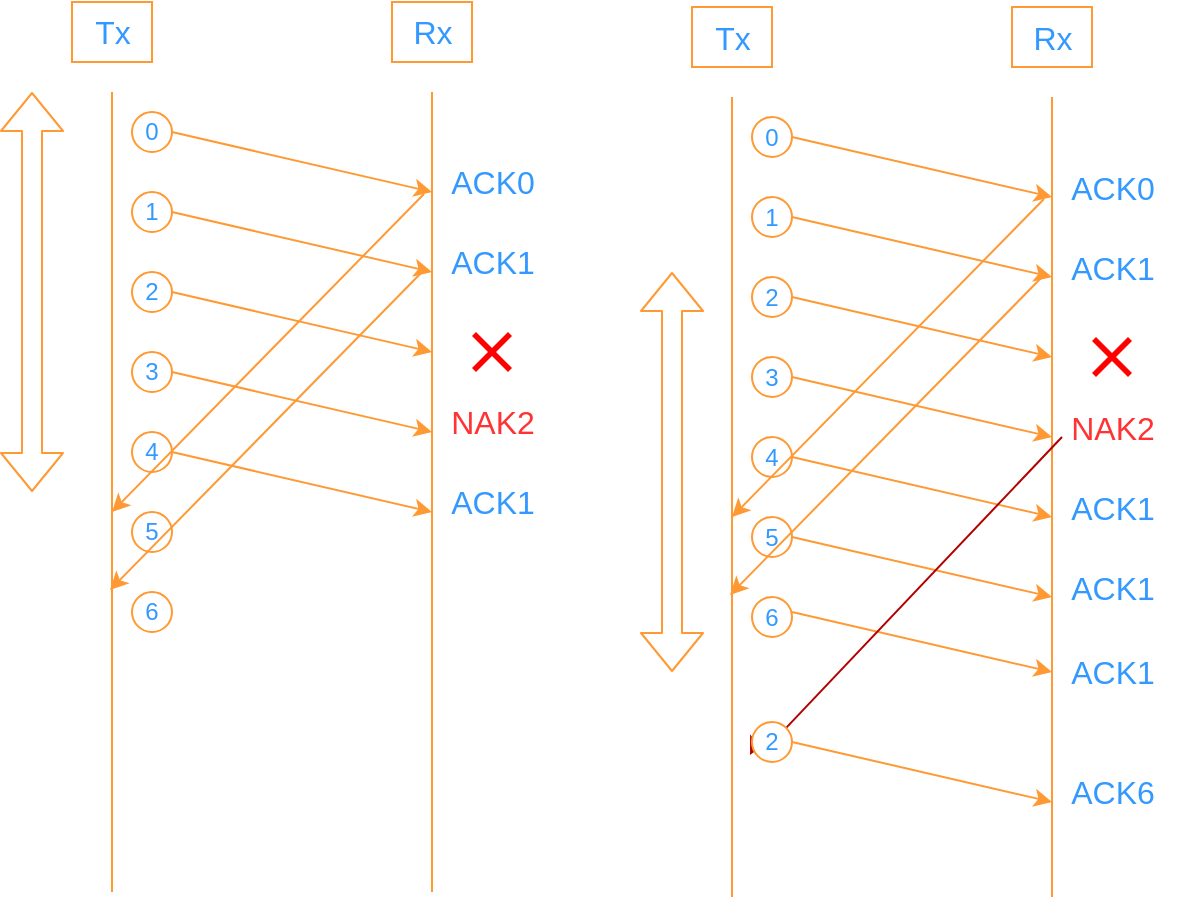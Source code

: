 <mxfile>
    <diagram id="IgW65GMP4rbCvjquv3Y-" name="第 1 页">
        <mxGraphModel dx="770" dy="1147" grid="1" gridSize="10" guides="1" tooltips="1" connect="1" arrows="1" fold="1" page="1" pageScale="1" pageWidth="827" pageHeight="1169" math="0" shadow="0">
            <root>
                <mxCell id="0"/>
                <mxCell id="1" parent="0"/>
                <mxCell id="2" value="" style="endArrow=none;html=1;strokeColor=#FF9933;fontColor=#3399FF;" edge="1" parent="1">
                    <mxGeometry width="50" height="50" relative="1" as="geometry">
                        <mxPoint x="170" y="695" as="sourcePoint"/>
                        <mxPoint x="170" y="295" as="targetPoint"/>
                    </mxGeometry>
                </mxCell>
                <mxCell id="3" value="" style="endArrow=none;html=1;strokeColor=#FF9933;fontColor=#3399FF;" edge="1" parent="1">
                    <mxGeometry width="50" height="50" relative="1" as="geometry">
                        <mxPoint x="330" y="695" as="sourcePoint"/>
                        <mxPoint x="330" y="295" as="targetPoint"/>
                    </mxGeometry>
                </mxCell>
                <mxCell id="4" value="&lt;font style=&quot;font-size: 16px;&quot;&gt;Tx&lt;/font&gt;" style="text;html=1;align=center;verticalAlign=middle;resizable=0;points=[];autosize=1;strokeColor=#FF9933;fillColor=none;fontColor=#3399FF;" vertex="1" parent="1">
                    <mxGeometry x="150" y="250" width="40" height="30" as="geometry"/>
                </mxCell>
                <mxCell id="5" value="&lt;font style=&quot;font-size: 16px;&quot;&gt;Rx&lt;/font&gt;" style="text;html=1;align=center;verticalAlign=middle;resizable=0;points=[];autosize=1;strokeColor=#FF9933;fillColor=none;fontColor=#3399FF;" vertex="1" parent="1">
                    <mxGeometry x="310" y="250" width="40" height="30" as="geometry"/>
                </mxCell>
                <mxCell id="6" style="edgeStyle=none;html=1;exitX=1;exitY=0.5;exitDx=0;exitDy=0;strokeColor=#FF9933;fontColor=#3399FF;" edge="1" parent="1" source="7">
                    <mxGeometry relative="1" as="geometry">
                        <mxPoint x="330" y="345" as="targetPoint"/>
                    </mxGeometry>
                </mxCell>
                <mxCell id="7" value="0" style="ellipse;whiteSpace=wrap;html=1;aspect=fixed;strokeColor=#FF9933;fontColor=#3399FF;" vertex="1" parent="1">
                    <mxGeometry x="180" y="305" width="20" height="20" as="geometry"/>
                </mxCell>
                <mxCell id="8" value="1" style="ellipse;whiteSpace=wrap;html=1;aspect=fixed;strokeColor=#FF9933;fontColor=#3399FF;" vertex="1" parent="1">
                    <mxGeometry x="180" y="345" width="20" height="20" as="geometry"/>
                </mxCell>
                <mxCell id="9" value="2" style="ellipse;whiteSpace=wrap;html=1;aspect=fixed;strokeColor=#FF9933;fontColor=#3399FF;" vertex="1" parent="1">
                    <mxGeometry x="180" y="385" width="20" height="20" as="geometry"/>
                </mxCell>
                <mxCell id="10" value="3" style="ellipse;whiteSpace=wrap;html=1;aspect=fixed;strokeColor=#FF9933;fontColor=#3399FF;" vertex="1" parent="1">
                    <mxGeometry x="180" y="425" width="20" height="20" as="geometry"/>
                </mxCell>
                <mxCell id="11" value="4" style="ellipse;whiteSpace=wrap;html=1;aspect=fixed;strokeColor=#FF9933;fontColor=#3399FF;" vertex="1" parent="1">
                    <mxGeometry x="180" y="465" width="20" height="20" as="geometry"/>
                </mxCell>
                <mxCell id="12" value="5" style="ellipse;whiteSpace=wrap;html=1;aspect=fixed;strokeColor=#FF9933;fontColor=#3399FF;" vertex="1" parent="1">
                    <mxGeometry x="180" y="505" width="20" height="20" as="geometry"/>
                </mxCell>
                <mxCell id="13" value="6" style="ellipse;whiteSpace=wrap;html=1;aspect=fixed;strokeColor=#FF9933;fontColor=#3399FF;" vertex="1" parent="1">
                    <mxGeometry x="180" y="545" width="20" height="20" as="geometry"/>
                </mxCell>
                <mxCell id="14" value="" style="shape=flexArrow;endArrow=classic;startArrow=classic;html=1;strokeColor=#FF9933;fontColor=#3399FF;" edge="1" parent="1">
                    <mxGeometry width="100" height="100" relative="1" as="geometry">
                        <mxPoint x="130" y="495" as="sourcePoint"/>
                        <mxPoint x="130" y="295" as="targetPoint"/>
                    </mxGeometry>
                </mxCell>
                <mxCell id="15" style="edgeStyle=none;html=1;exitX=1;exitY=0.5;exitDx=0;exitDy=0;strokeColor=#FF9933;fontColor=#3399FF;" edge="1" parent="1">
                    <mxGeometry relative="1" as="geometry">
                        <mxPoint x="330" y="385" as="targetPoint"/>
                        <mxPoint x="200" y="355" as="sourcePoint"/>
                    </mxGeometry>
                </mxCell>
                <mxCell id="16" style="edgeStyle=none;html=1;exitX=1;exitY=0.5;exitDx=0;exitDy=0;strokeColor=#FF9933;fontColor=#3399FF;" edge="1" parent="1">
                    <mxGeometry relative="1" as="geometry">
                        <mxPoint x="330" y="425" as="targetPoint"/>
                        <mxPoint x="200" y="395" as="sourcePoint"/>
                    </mxGeometry>
                </mxCell>
                <mxCell id="17" style="edgeStyle=none;html=1;exitX=1;exitY=0.5;exitDx=0;exitDy=0;strokeColor=#FF9933;fontColor=#3399FF;" edge="1" parent="1">
                    <mxGeometry relative="1" as="geometry">
                        <mxPoint x="330" y="465" as="targetPoint"/>
                        <mxPoint x="200" y="435" as="sourcePoint"/>
                    </mxGeometry>
                </mxCell>
                <mxCell id="18" style="edgeStyle=none;html=1;exitX=1;exitY=0.5;exitDx=0;exitDy=0;strokeColor=#FF9933;fontColor=#3399FF;" edge="1" parent="1">
                    <mxGeometry relative="1" as="geometry">
                        <mxPoint x="330" y="505" as="targetPoint"/>
                        <mxPoint x="200" y="475" as="sourcePoint"/>
                    </mxGeometry>
                </mxCell>
                <mxCell id="19" value="&lt;span style=&quot;font-size: 16px;&quot;&gt;ACK0&lt;/span&gt;" style="text;html=1;align=center;verticalAlign=middle;resizable=0;points=[];autosize=1;strokeColor=none;fillColor=none;fontColor=#3399FF;" vertex="1" parent="1">
                    <mxGeometry x="325" y="325" width="70" height="30" as="geometry"/>
                </mxCell>
                <mxCell id="20" value="&lt;span style=&quot;font-size: 16px;&quot;&gt;ACK1&lt;/span&gt;" style="text;html=1;align=center;verticalAlign=middle;resizable=0;points=[];autosize=1;strokeColor=none;fillColor=none;fontColor=#3399FF;" vertex="1" parent="1">
                    <mxGeometry x="325" y="365" width="70" height="30" as="geometry"/>
                </mxCell>
                <mxCell id="21" value="" style="shape=mxgraph.mockup.markup.redX;fillColor=#ff0000;html=1;shadow=0;strokeColor=none;fontSize=16;fontColor=#3399FF;" vertex="1" parent="1">
                    <mxGeometry x="350" y="415" width="20" height="20" as="geometry"/>
                </mxCell>
                <mxCell id="24" value="" style="endArrow=classic;html=1;fontSize=16;exitX=0.014;exitY=0.7;exitDx=0;exitDy=0;exitPerimeter=0;strokeColor=#FF9933;fontColor=#3399FF;" edge="1" parent="1" source="19">
                    <mxGeometry width="50" height="50" relative="1" as="geometry">
                        <mxPoint x="280" y="205" as="sourcePoint"/>
                        <mxPoint x="170" y="505" as="targetPoint"/>
                    </mxGeometry>
                </mxCell>
                <mxCell id="25" value="" style="endArrow=classic;html=1;fontSize=16;exitX=0.014;exitY=0.7;exitDx=0;exitDy=0;exitPerimeter=0;strokeColor=#FF9933;fontColor=#3399FF;" edge="1" parent="1">
                    <mxGeometry width="50" height="50" relative="1" as="geometry">
                        <mxPoint x="325" y="385" as="sourcePoint"/>
                        <mxPoint x="169.02" y="544" as="targetPoint"/>
                    </mxGeometry>
                </mxCell>
                <mxCell id="26" value="&lt;span style=&quot;font-size: 16px;&quot;&gt;ACK1&lt;/span&gt;" style="text;html=1;align=center;verticalAlign=middle;resizable=0;points=[];autosize=1;strokeColor=none;fillColor=none;fontColor=#3399FF;" vertex="1" parent="1">
                    <mxGeometry x="325" y="485" width="70" height="30" as="geometry"/>
                </mxCell>
                <mxCell id="27" value="&lt;span style=&quot;font-size: 16px;&quot;&gt;&lt;font color=&quot;#ff3333&quot;&gt;NAK2&lt;/font&gt;&lt;/span&gt;" style="text;html=1;align=center;verticalAlign=middle;resizable=0;points=[];autosize=1;strokeColor=none;fillColor=none;fontColor=#3399FF;" vertex="1" parent="1">
                    <mxGeometry x="325" y="445" width="70" height="30" as="geometry"/>
                </mxCell>
                <mxCell id="52" value="" style="endArrow=none;html=1;strokeColor=#FF9933;fontColor=#3399FF;" edge="1" parent="1">
                    <mxGeometry width="50" height="50" relative="1" as="geometry">
                        <mxPoint x="480" y="697.5" as="sourcePoint"/>
                        <mxPoint x="480" y="297.5" as="targetPoint"/>
                    </mxGeometry>
                </mxCell>
                <mxCell id="53" value="" style="endArrow=none;html=1;strokeColor=#FF9933;fontColor=#3399FF;" edge="1" parent="1">
                    <mxGeometry width="50" height="50" relative="1" as="geometry">
                        <mxPoint x="640" y="697.5" as="sourcePoint"/>
                        <mxPoint x="640" y="297.5" as="targetPoint"/>
                    </mxGeometry>
                </mxCell>
                <mxCell id="54" value="&lt;font style=&quot;font-size: 16px;&quot;&gt;Tx&lt;/font&gt;" style="text;html=1;align=center;verticalAlign=middle;resizable=0;points=[];autosize=1;strokeColor=#FF9933;fillColor=none;fontColor=#3399FF;" vertex="1" parent="1">
                    <mxGeometry x="460" y="252.5" width="40" height="30" as="geometry"/>
                </mxCell>
                <mxCell id="55" value="&lt;font style=&quot;font-size: 16px;&quot;&gt;Rx&lt;/font&gt;" style="text;html=1;align=center;verticalAlign=middle;resizable=0;points=[];autosize=1;strokeColor=#FF9933;fillColor=none;fontColor=#3399FF;" vertex="1" parent="1">
                    <mxGeometry x="620" y="252.5" width="40" height="30" as="geometry"/>
                </mxCell>
                <mxCell id="56" style="edgeStyle=none;html=1;exitX=1;exitY=0.5;exitDx=0;exitDy=0;strokeColor=#FF9933;fontColor=#3399FF;" edge="1" source="57" parent="1">
                    <mxGeometry relative="1" as="geometry">
                        <mxPoint x="640" y="347.5" as="targetPoint"/>
                    </mxGeometry>
                </mxCell>
                <mxCell id="57" value="0" style="ellipse;whiteSpace=wrap;html=1;aspect=fixed;strokeColor=#FF9933;fontColor=#3399FF;" vertex="1" parent="1">
                    <mxGeometry x="490" y="307.5" width="20" height="20" as="geometry"/>
                </mxCell>
                <mxCell id="58" value="1" style="ellipse;whiteSpace=wrap;html=1;aspect=fixed;strokeColor=#FF9933;fontColor=#3399FF;" vertex="1" parent="1">
                    <mxGeometry x="490" y="347.5" width="20" height="20" as="geometry"/>
                </mxCell>
                <mxCell id="59" value="2" style="ellipse;whiteSpace=wrap;html=1;aspect=fixed;strokeColor=#FF9933;fontColor=#3399FF;" vertex="1" parent="1">
                    <mxGeometry x="490" y="387.5" width="20" height="20" as="geometry"/>
                </mxCell>
                <mxCell id="60" value="3" style="ellipse;whiteSpace=wrap;html=1;aspect=fixed;strokeColor=#FF9933;fontColor=#3399FF;" vertex="1" parent="1">
                    <mxGeometry x="490" y="427.5" width="20" height="20" as="geometry"/>
                </mxCell>
                <mxCell id="61" value="4" style="ellipse;whiteSpace=wrap;html=1;aspect=fixed;strokeColor=#FF9933;fontColor=#3399FF;" vertex="1" parent="1">
                    <mxGeometry x="490" y="467.5" width="20" height="20" as="geometry"/>
                </mxCell>
                <mxCell id="62" value="5" style="ellipse;whiteSpace=wrap;html=1;aspect=fixed;strokeColor=#FF9933;fontColor=#3399FF;" vertex="1" parent="1">
                    <mxGeometry x="490" y="507.5" width="20" height="20" as="geometry"/>
                </mxCell>
                <mxCell id="63" value="6" style="ellipse;whiteSpace=wrap;html=1;aspect=fixed;strokeColor=#FF9933;fontColor=#3399FF;" vertex="1" parent="1">
                    <mxGeometry x="490" y="547.5" width="20" height="20" as="geometry"/>
                </mxCell>
                <mxCell id="64" value="" style="shape=flexArrow;endArrow=classic;startArrow=classic;html=1;strokeColor=#FF9933;fontColor=#3399FF;" edge="1" parent="1">
                    <mxGeometry width="100" height="100" relative="1" as="geometry">
                        <mxPoint x="450" y="585" as="sourcePoint"/>
                        <mxPoint x="450" y="385" as="targetPoint"/>
                    </mxGeometry>
                </mxCell>
                <mxCell id="65" style="edgeStyle=none;html=1;exitX=1;exitY=0.5;exitDx=0;exitDy=0;strokeColor=#FF9933;fontColor=#3399FF;" edge="1" parent="1">
                    <mxGeometry relative="1" as="geometry">
                        <mxPoint x="640" y="387.5" as="targetPoint"/>
                        <mxPoint x="510" y="357.5" as="sourcePoint"/>
                    </mxGeometry>
                </mxCell>
                <mxCell id="66" style="edgeStyle=none;html=1;exitX=1;exitY=0.5;exitDx=0;exitDy=0;strokeColor=#FF9933;fontColor=#3399FF;" edge="1" parent="1">
                    <mxGeometry relative="1" as="geometry">
                        <mxPoint x="640" y="427.5" as="targetPoint"/>
                        <mxPoint x="510" y="397.5" as="sourcePoint"/>
                    </mxGeometry>
                </mxCell>
                <mxCell id="67" style="edgeStyle=none;html=1;exitX=1;exitY=0.5;exitDx=0;exitDy=0;strokeColor=#FF9933;fontColor=#3399FF;" edge="1" parent="1">
                    <mxGeometry relative="1" as="geometry">
                        <mxPoint x="640" y="467.5" as="targetPoint"/>
                        <mxPoint x="510" y="437.5" as="sourcePoint"/>
                    </mxGeometry>
                </mxCell>
                <mxCell id="68" style="edgeStyle=none;html=1;exitX=1;exitY=0.5;exitDx=0;exitDy=0;strokeColor=#FF9933;fontColor=#3399FF;" edge="1" parent="1">
                    <mxGeometry relative="1" as="geometry">
                        <mxPoint x="640" y="507.5" as="targetPoint"/>
                        <mxPoint x="510" y="477.5" as="sourcePoint"/>
                    </mxGeometry>
                </mxCell>
                <mxCell id="69" value="&lt;span style=&quot;font-size: 16px;&quot;&gt;ACK0&lt;/span&gt;" style="text;html=1;align=center;verticalAlign=middle;resizable=0;points=[];autosize=1;strokeColor=none;fillColor=none;fontColor=#3399FF;" vertex="1" parent="1">
                    <mxGeometry x="635" y="327.5" width="70" height="30" as="geometry"/>
                </mxCell>
                <mxCell id="70" value="&lt;span style=&quot;font-size: 16px;&quot;&gt;ACK1&lt;/span&gt;" style="text;html=1;align=center;verticalAlign=middle;resizable=0;points=[];autosize=1;strokeColor=none;fillColor=none;fontColor=#3399FF;" vertex="1" parent="1">
                    <mxGeometry x="635" y="367.5" width="70" height="30" as="geometry"/>
                </mxCell>
                <mxCell id="71" value="" style="shape=mxgraph.mockup.markup.redX;fillColor=#ff0000;html=1;shadow=0;strokeColor=none;fontSize=16;fontColor=#3399FF;" vertex="1" parent="1">
                    <mxGeometry x="660" y="417.5" width="20" height="20" as="geometry"/>
                </mxCell>
                <mxCell id="72" value="" style="endArrow=classic;html=1;fontSize=16;exitX=0.014;exitY=0.7;exitDx=0;exitDy=0;exitPerimeter=0;strokeColor=#FF9933;fontColor=#3399FF;" edge="1" source="69" parent="1">
                    <mxGeometry width="50" height="50" relative="1" as="geometry">
                        <mxPoint x="590" y="207.5" as="sourcePoint"/>
                        <mxPoint x="480" y="507.5" as="targetPoint"/>
                    </mxGeometry>
                </mxCell>
                <mxCell id="73" value="" style="endArrow=classic;html=1;fontSize=16;exitX=0.014;exitY=0.7;exitDx=0;exitDy=0;exitPerimeter=0;strokeColor=#FF9933;fontColor=#3399FF;" edge="1" parent="1">
                    <mxGeometry width="50" height="50" relative="1" as="geometry">
                        <mxPoint x="635" y="387.5" as="sourcePoint"/>
                        <mxPoint x="479.02" y="546.5" as="targetPoint"/>
                    </mxGeometry>
                </mxCell>
                <mxCell id="74" value="&lt;span style=&quot;font-size: 16px;&quot;&gt;ACK1&lt;/span&gt;" style="text;html=1;align=center;verticalAlign=middle;resizable=0;points=[];autosize=1;strokeColor=none;fillColor=none;fontColor=#3399FF;" vertex="1" parent="1">
                    <mxGeometry x="635" y="487.5" width="70" height="30" as="geometry"/>
                </mxCell>
                <mxCell id="75" value="&lt;span style=&quot;font-size: 16px;&quot;&gt;&lt;font color=&quot;#ff3333&quot;&gt;NAK2&lt;/font&gt;&lt;/span&gt;" style="text;html=1;align=center;verticalAlign=middle;resizable=0;points=[];autosize=1;strokeColor=none;fillColor=none;fontColor=#3399FF;" vertex="1" parent="1">
                    <mxGeometry x="635" y="447.5" width="70" height="30" as="geometry"/>
                </mxCell>
                <mxCell id="76" style="edgeStyle=none;html=1;exitX=1;exitY=0.5;exitDx=0;exitDy=0;strokeColor=#FF9933;fontColor=#3399FF;" edge="1" parent="1">
                    <mxGeometry relative="1" as="geometry">
                        <mxPoint x="640" y="547.5" as="targetPoint"/>
                        <mxPoint x="510" y="517.5" as="sourcePoint"/>
                    </mxGeometry>
                </mxCell>
                <mxCell id="77" style="edgeStyle=none;html=1;exitX=1;exitY=0.5;exitDx=0;exitDy=0;strokeColor=#FF9933;fontColor=#3399FF;" edge="1" parent="1">
                    <mxGeometry relative="1" as="geometry">
                        <mxPoint x="640" y="585" as="targetPoint"/>
                        <mxPoint x="510" y="555" as="sourcePoint"/>
                    </mxGeometry>
                </mxCell>
                <mxCell id="78" value="&lt;span style=&quot;font-size: 16px;&quot;&gt;ACK1&lt;/span&gt;" style="text;html=1;align=center;verticalAlign=middle;resizable=0;points=[];autosize=1;strokeColor=none;fillColor=none;fontColor=#3399FF;" vertex="1" parent="1">
                    <mxGeometry x="635" y="527.5" width="70" height="30" as="geometry"/>
                </mxCell>
                <mxCell id="79" value="&lt;span style=&quot;font-size: 16px;&quot;&gt;ACK1&lt;/span&gt;" style="text;html=1;align=center;verticalAlign=middle;resizable=0;points=[];autosize=1;strokeColor=none;fillColor=none;fontColor=#3399FF;" vertex="1" parent="1">
                    <mxGeometry x="635" y="570" width="70" height="30" as="geometry"/>
                </mxCell>
                <mxCell id="80" value="" style="endArrow=classic;html=1;fontSize=16;exitX=0.014;exitY=0.7;exitDx=0;exitDy=0;exitPerimeter=0;strokeColor=#B20000;fontColor=#3399FF;fillColor=#e51400;startArrow=none;" edge="1" parent="1" source="81">
                    <mxGeometry width="50" height="50" relative="1" as="geometry">
                        <mxPoint x="645" y="467.5" as="sourcePoint"/>
                        <mxPoint x="489.02" y="626.5" as="targetPoint"/>
                    </mxGeometry>
                </mxCell>
                <mxCell id="82" value="" style="endArrow=none;html=1;fontSize=16;exitX=0.014;exitY=0.7;exitDx=0;exitDy=0;exitPerimeter=0;strokeColor=#B20000;fontColor=#3399FF;fillColor=#e51400;entryX=1;entryY=0;entryDx=0;entryDy=0;" edge="1" parent="1" target="81">
                    <mxGeometry width="50" height="50" relative="1" as="geometry">
                        <mxPoint x="645" y="467.5" as="sourcePoint"/>
                        <mxPoint x="530" y="590" as="targetPoint"/>
                    </mxGeometry>
                </mxCell>
                <mxCell id="81" value="2" style="ellipse;whiteSpace=wrap;html=1;aspect=fixed;strokeColor=#FF9933;fontColor=#3399FF;" vertex="1" parent="1">
                    <mxGeometry x="490" y="610" width="20" height="20" as="geometry"/>
                </mxCell>
                <mxCell id="84" style="edgeStyle=none;html=1;exitX=1;exitY=0.5;exitDx=0;exitDy=0;strokeColor=#FF9933;fontColor=#3399FF;" edge="1" parent="1">
                    <mxGeometry relative="1" as="geometry">
                        <mxPoint x="640" y="650" as="targetPoint"/>
                        <mxPoint x="510" y="620" as="sourcePoint"/>
                    </mxGeometry>
                </mxCell>
                <mxCell id="85" value="&lt;span style=&quot;font-size: 16px;&quot;&gt;ACK6&lt;/span&gt;" style="text;html=1;align=center;verticalAlign=middle;resizable=0;points=[];autosize=1;strokeColor=none;fillColor=none;fontColor=#3399FF;" vertex="1" parent="1">
                    <mxGeometry x="635" y="630" width="70" height="30" as="geometry"/>
                </mxCell>
            </root>
        </mxGraphModel>
    </diagram>
</mxfile>